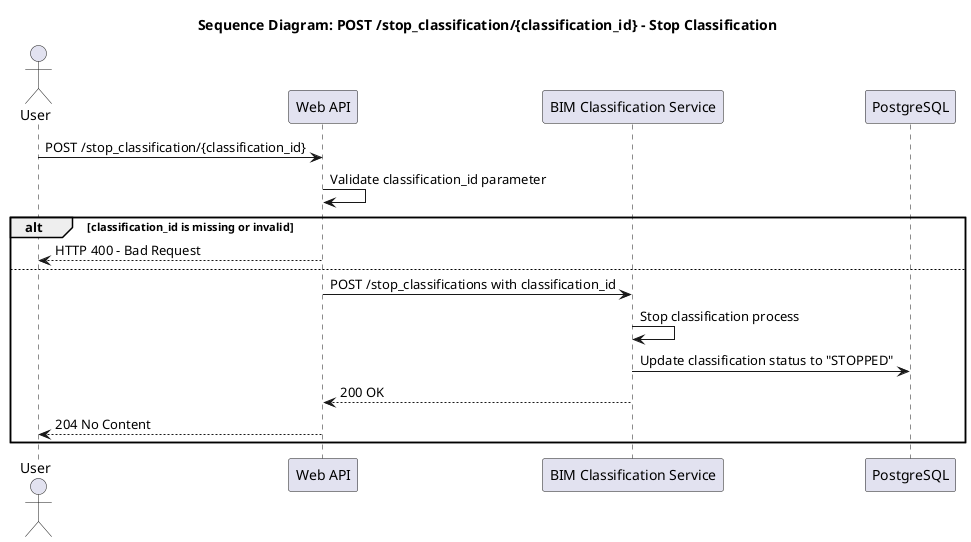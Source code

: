 @startuml
title Sequence Diagram: POST /stop_classification/{classification_id} - Stop Classification

actor User as user
participant "Web API" as web_api
participant "BIM Classification Service" as bim_classification
participant "PostgreSQL" as postgres

user -> web_api: POST /stop_classification/{classification_id}
web_api -> web_api: Validate classification_id parameter

alt classification_id is missing or invalid
    web_api --> user: HTTP 400 - Bad Request
else
    web_api -> bim_classification: POST /stop_classifications with classification_id
    bim_classification -> bim_classification: Stop classification process
    bim_classification -> postgres: Update classification status to "STOPPED"
    bim_classification --> web_api: 200 OK
    web_api --> user: 204 No Content
end

@enduml
